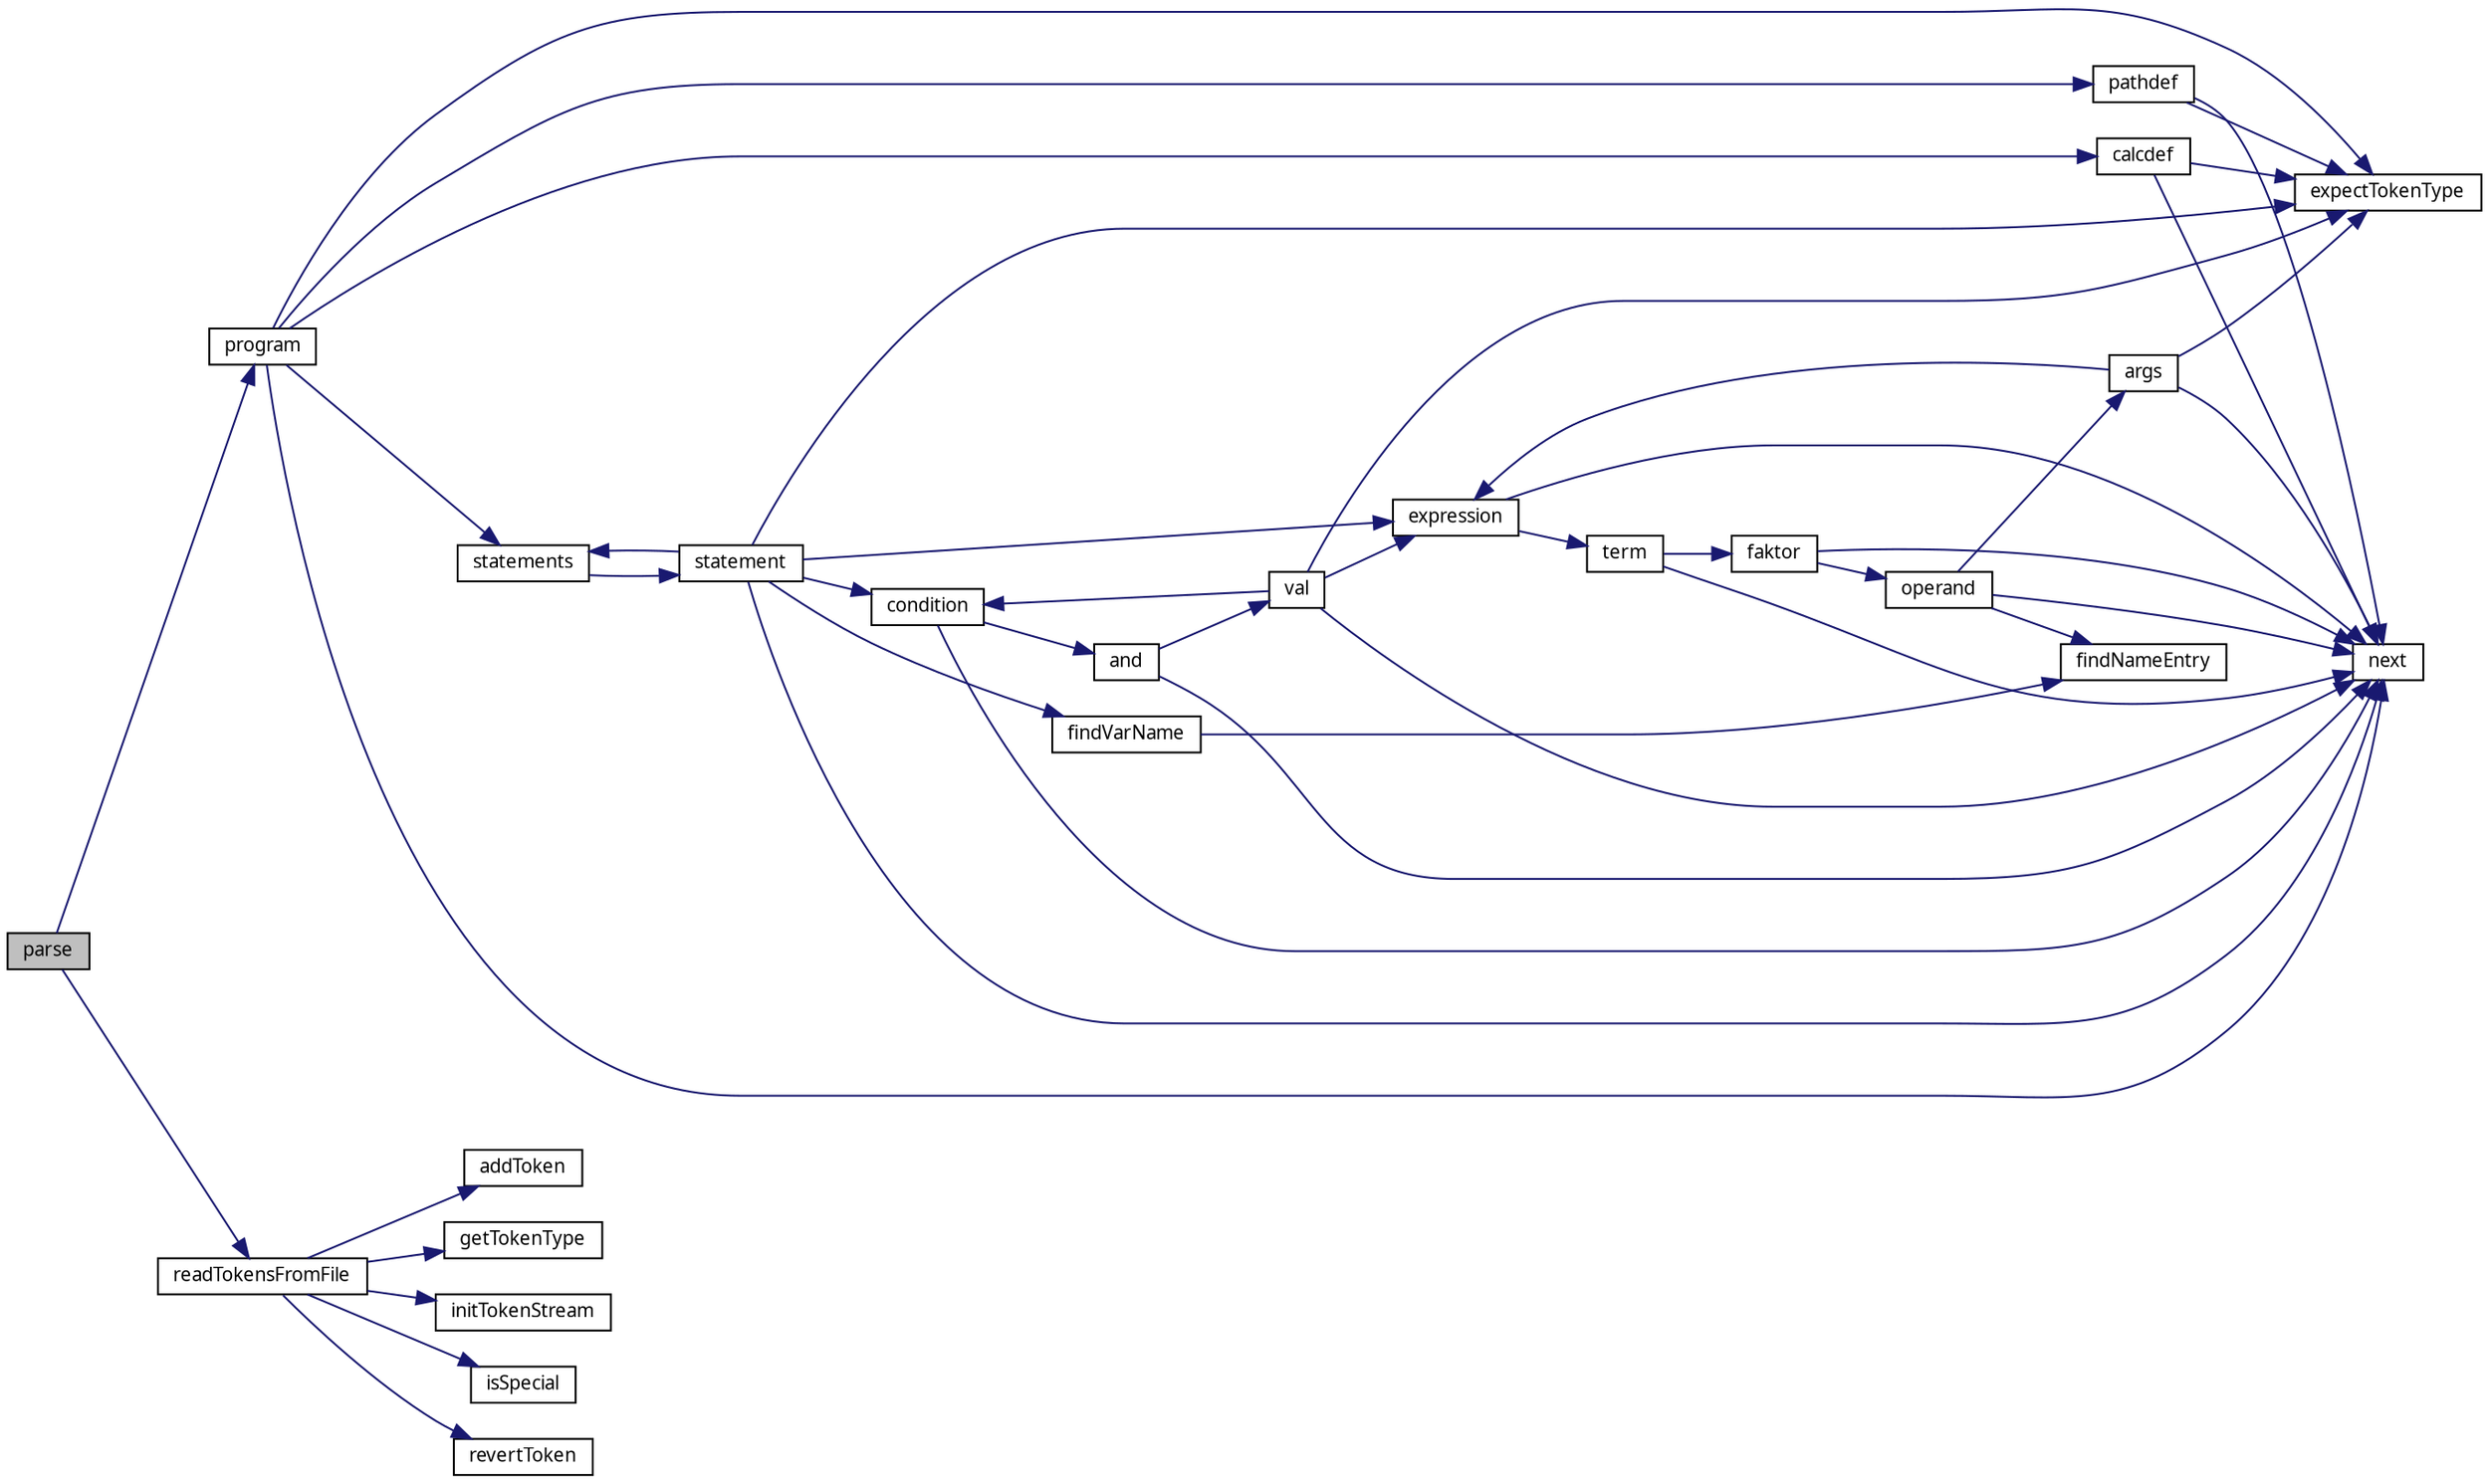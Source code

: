 digraph "parse"
{
 // LATEX_PDF_SIZE
  edge [fontname="LiberationSans-Regular.ttf",fontsize="10",labelfontname="LiberationSans-Regular.ttf",labelfontsize="10"];
  node [fontname="LiberationSans-Regular.ttf",fontsize="10",shape=record];
  rankdir="LR";
  Node1 [label="parse",height=0.2,width=0.4,color="black", fillcolor="grey75", style="filled", fontcolor="black",tooltip="Hauptfunktion des Parser."];
  Node1 -> Node2 [color="midnightblue",fontsize="10",style="solid",fontname="LiberationSans-Regular.ttf"];
  Node2 [label="program",height=0.2,width=0.4,color="black", fillcolor="white", style="filled",URL="$parse_8c.html#ab260874fc41b7e3057c449f2058e1d03",tooltip=" "];
  Node2 -> Node3 [color="midnightblue",fontsize="10",style="solid",fontname="LiberationSans-Regular.ttf"];
  Node3 [label="calcdef",height=0.2,width=0.4,color="black", fillcolor="white", style="filled",URL="$parse_8c.html#a6a4ef149cbd20ef3463cca82667e7d5e",tooltip=" "];
  Node3 -> Node4 [color="midnightblue",fontsize="10",style="solid",fontname="LiberationSans-Regular.ttf"];
  Node4 [label="expectTokenType",height=0.2,width=0.4,color="black", fillcolor="white", style="filled",URL="$parse_8c.html#a72766d9d606eee9f4032df8622a6d70d",tooltip=" "];
  Node3 -> Node5 [color="midnightblue",fontsize="10",style="solid",fontname="LiberationSans-Regular.ttf"];
  Node5 [label="next",height=0.2,width=0.4,color="black", fillcolor="white", style="filled",URL="$parse_8c.html#a787ad0ee03f539f4a2904660bb6b8ce7",tooltip=" "];
  Node2 -> Node4 [color="midnightblue",fontsize="10",style="solid",fontname="LiberationSans-Regular.ttf"];
  Node2 -> Node5 [color="midnightblue",fontsize="10",style="solid",fontname="LiberationSans-Regular.ttf"];
  Node2 -> Node6 [color="midnightblue",fontsize="10",style="solid",fontname="LiberationSans-Regular.ttf"];
  Node6 [label="pathdef",height=0.2,width=0.4,color="black", fillcolor="white", style="filled",URL="$parse_8c.html#a6b34107d19cf2718828afaccbe038ad1",tooltip=" "];
  Node6 -> Node4 [color="midnightblue",fontsize="10",style="solid",fontname="LiberationSans-Regular.ttf"];
  Node6 -> Node5 [color="midnightblue",fontsize="10",style="solid",fontname="LiberationSans-Regular.ttf"];
  Node2 -> Node7 [color="midnightblue",fontsize="10",style="solid",fontname="LiberationSans-Regular.ttf"];
  Node7 [label="statements",height=0.2,width=0.4,color="black", fillcolor="white", style="filled",URL="$parse_8c.html#ada9012541773d9eeb63c4a4824786280",tooltip=" "];
  Node7 -> Node8 [color="midnightblue",fontsize="10",style="solid",fontname="LiberationSans-Regular.ttf"];
  Node8 [label="statement",height=0.2,width=0.4,color="black", fillcolor="white", style="filled",URL="$parse_8c.html#a9e6d6b84363b9a09819543e0e7c6cec5",tooltip=" "];
  Node8 -> Node9 [color="midnightblue",fontsize="10",style="solid",fontname="LiberationSans-Regular.ttf"];
  Node9 [label="condition",height=0.2,width=0.4,color="black", fillcolor="white", style="filled",URL="$parse_8c.html#a953fce1ce73d9322eec5ab8d8927cca4",tooltip=" "];
  Node9 -> Node10 [color="midnightblue",fontsize="10",style="solid",fontname="LiberationSans-Regular.ttf"];
  Node10 [label="and",height=0.2,width=0.4,color="black", fillcolor="white", style="filled",URL="$parse_8c.html#a486115f3279c9a99d32888aa9b4122e3",tooltip=" "];
  Node10 -> Node5 [color="midnightblue",fontsize="10",style="solid",fontname="LiberationSans-Regular.ttf"];
  Node10 -> Node11 [color="midnightblue",fontsize="10",style="solid",fontname="LiberationSans-Regular.ttf"];
  Node11 [label="val",height=0.2,width=0.4,color="black", fillcolor="white", style="filled",URL="$parse_8c.html#af308eab887b87fb8f14d8df1dcddad3d",tooltip=" "];
  Node11 -> Node9 [color="midnightblue",fontsize="10",style="solid",fontname="LiberationSans-Regular.ttf"];
  Node11 -> Node4 [color="midnightblue",fontsize="10",style="solid",fontname="LiberationSans-Regular.ttf"];
  Node11 -> Node12 [color="midnightblue",fontsize="10",style="solid",fontname="LiberationSans-Regular.ttf"];
  Node12 [label="expression",height=0.2,width=0.4,color="black", fillcolor="white", style="filled",URL="$parse_8c.html#ae1b73fa9a679f12f99603a8e036f29a1",tooltip=" "];
  Node12 -> Node5 [color="midnightblue",fontsize="10",style="solid",fontname="LiberationSans-Regular.ttf"];
  Node12 -> Node13 [color="midnightblue",fontsize="10",style="solid",fontname="LiberationSans-Regular.ttf"];
  Node13 [label="term",height=0.2,width=0.4,color="black", fillcolor="white", style="filled",URL="$parse_8c.html#a8455fef910204ded541f8f1aa43f2a69",tooltip="Parsen von Termen."];
  Node13 -> Node14 [color="midnightblue",fontsize="10",style="solid",fontname="LiberationSans-Regular.ttf"];
  Node14 [label="faktor",height=0.2,width=0.4,color="black", fillcolor="white", style="filled",URL="$parse_8c.html#a340afd1a010d6fc6a7d4ed1f4cd0abbf",tooltip=" "];
  Node14 -> Node5 [color="midnightblue",fontsize="10",style="solid",fontname="LiberationSans-Regular.ttf"];
  Node14 -> Node15 [color="midnightblue",fontsize="10",style="solid",fontname="LiberationSans-Regular.ttf"];
  Node15 [label="operand",height=0.2,width=0.4,color="black", fillcolor="white", style="filled",URL="$parse_8c.html#ab9515122dd01b9c3bf6934505b9d6106",tooltip=" "];
  Node15 -> Node16 [color="midnightblue",fontsize="10",style="solid",fontname="LiberationSans-Regular.ttf"];
  Node16 [label="args",height=0.2,width=0.4,color="black", fillcolor="white", style="filled",URL="$parse_8c.html#a2163d6cb4e700c66c35600edcc97aee7",tooltip=" "];
  Node16 -> Node4 [color="midnightblue",fontsize="10",style="solid",fontname="LiberationSans-Regular.ttf"];
  Node16 -> Node12 [color="midnightblue",fontsize="10",style="solid",fontname="LiberationSans-Regular.ttf"];
  Node16 -> Node5 [color="midnightblue",fontsize="10",style="solid",fontname="LiberationSans-Regular.ttf"];
  Node15 -> Node17 [color="midnightblue",fontsize="10",style="solid",fontname="LiberationSans-Regular.ttf"];
  Node17 [label="findNameEntry",height=0.2,width=0.4,color="black", fillcolor="white", style="filled",URL="$parse_8c.html#a0f9a0aa6c8d036339d3a494c17e1320d",tooltip=" "];
  Node15 -> Node5 [color="midnightblue",fontsize="10",style="solid",fontname="LiberationSans-Regular.ttf"];
  Node13 -> Node5 [color="midnightblue",fontsize="10",style="solid",fontname="LiberationSans-Regular.ttf"];
  Node11 -> Node5 [color="midnightblue",fontsize="10",style="solid",fontname="LiberationSans-Regular.ttf"];
  Node9 -> Node5 [color="midnightblue",fontsize="10",style="solid",fontname="LiberationSans-Regular.ttf"];
  Node8 -> Node4 [color="midnightblue",fontsize="10",style="solid",fontname="LiberationSans-Regular.ttf"];
  Node8 -> Node12 [color="midnightblue",fontsize="10",style="solid",fontname="LiberationSans-Regular.ttf"];
  Node8 -> Node18 [color="midnightblue",fontsize="10",style="solid",fontname="LiberationSans-Regular.ttf"];
  Node18 [label="findVarName",height=0.2,width=0.4,color="black", fillcolor="white", style="filled",URL="$parse_8c.html#a9e0fdb2c5bb35742441bd56faf228870",tooltip=" "];
  Node18 -> Node17 [color="midnightblue",fontsize="10",style="solid",fontname="LiberationSans-Regular.ttf"];
  Node8 -> Node5 [color="midnightblue",fontsize="10",style="solid",fontname="LiberationSans-Regular.ttf"];
  Node8 -> Node7 [color="midnightblue",fontsize="10",style="solid",fontname="LiberationSans-Regular.ttf"];
  Node1 -> Node19 [color="midnightblue",fontsize="10",style="solid",fontname="LiberationSans-Regular.ttf"];
  Node19 [label="readTokensFromFile",height=0.2,width=0.4,color="black", fillcolor="white", style="filled",URL="$lex_8c.html#a0097ef79a764af14f2cdf602a816465e",tooltip=" "];
  Node19 -> Node20 [color="midnightblue",fontsize="10",style="solid",fontname="LiberationSans-Regular.ttf"];
  Node20 [label="addToken",height=0.2,width=0.4,color="black", fillcolor="white", style="filled",URL="$lex_8c.html#a376822f8aca53518658342c1093b63f7",tooltip=" "];
  Node19 -> Node21 [color="midnightblue",fontsize="10",style="solid",fontname="LiberationSans-Regular.ttf"];
  Node21 [label="getTokenType",height=0.2,width=0.4,color="black", fillcolor="white", style="filled",URL="$lex_8c.html#a2d48a5454ca09bc96099d730a74a38e2",tooltip="Kurze Beschreibung."];
  Node19 -> Node22 [color="midnightblue",fontsize="10",style="solid",fontname="LiberationSans-Regular.ttf"];
  Node22 [label="initTokenStream",height=0.2,width=0.4,color="black", fillcolor="white", style="filled",URL="$lex_8c.html#aee1c10e2d6fc859665b68205c3779919",tooltip=" "];
  Node19 -> Node23 [color="midnightblue",fontsize="10",style="solid",fontname="LiberationSans-Regular.ttf"];
  Node23 [label="isSpecial",height=0.2,width=0.4,color="black", fillcolor="white", style="filled",URL="$lex_8c.html#aeb4ee6d0682249c03107497ef7ae865c",tooltip=" "];
  Node19 -> Node24 [color="midnightblue",fontsize="10",style="solid",fontname="LiberationSans-Regular.ttf"];
  Node24 [label="revertToken",height=0.2,width=0.4,color="black", fillcolor="white", style="filled",URL="$lex_8c.html#a6aabb92fb9e2da01c9d9ccb06d776e63",tooltip=" "];
}
